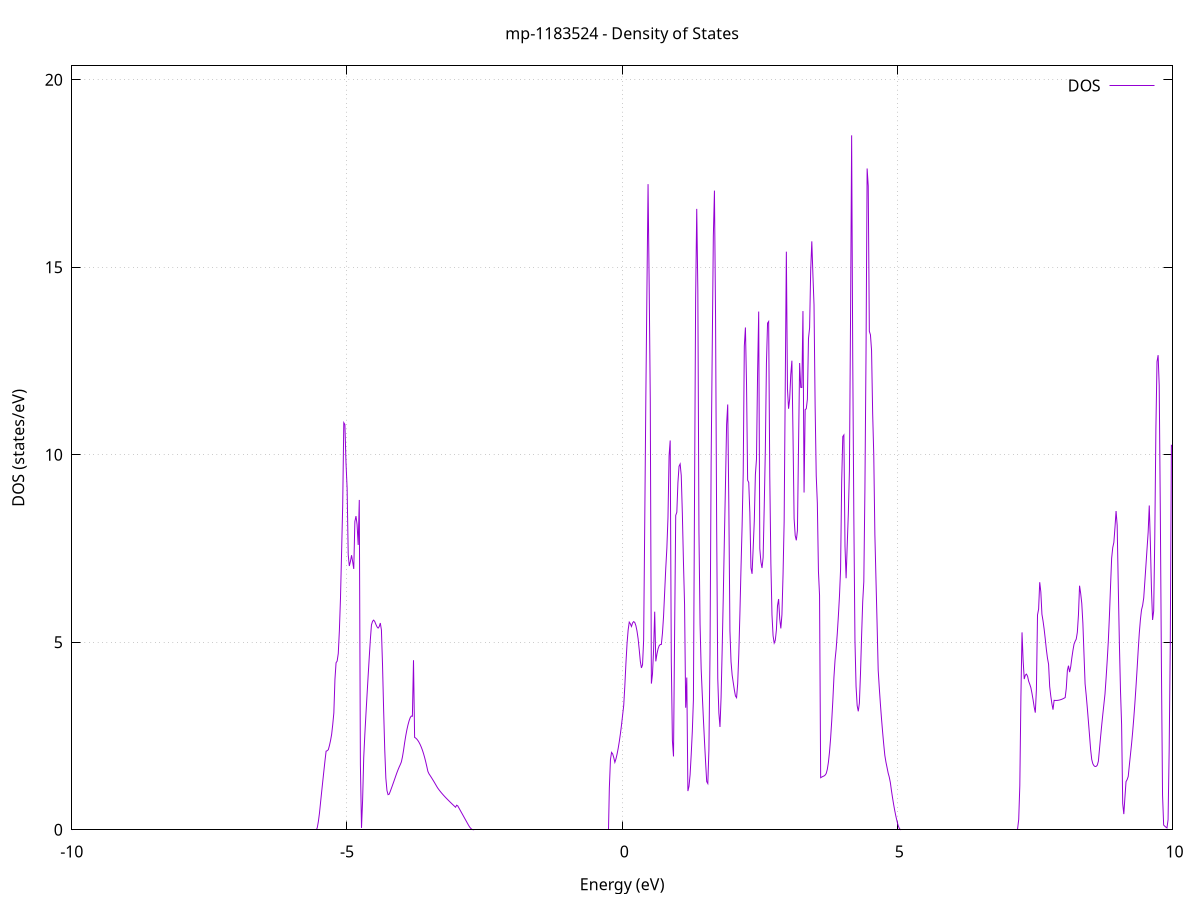 set title 'mp-1183524 - Density of States'
set xlabel 'Energy (eV)'
set ylabel 'DOS (states/eV)'
set grid
set xrange [-10:10]
set yrange [0:20.371]
set xzeroaxis lt -1
set terminal png size 800,600
set output 'mp-1183524_dos_gnuplot.png'
plot '-' using 1:2 with lines title 'DOS'
-15.350600 0.000000
-15.330500 0.000000
-15.310300 0.000000
-15.290200 0.000000
-15.270100 0.000000
-15.250000 0.000000
-15.229900 0.000000
-15.209800 0.000000
-15.189700 0.000000
-15.169600 0.000000
-15.149500 0.000000
-15.129400 0.000000
-15.109300 0.000000
-15.089200 0.000000
-15.069100 0.000000
-15.049000 0.000000
-15.028900 0.000000
-15.008800 0.000000
-14.988700 0.000000
-14.968600 0.000000
-14.948500 0.000000
-14.928400 0.000000
-14.908300 0.000000
-14.888200 0.000000
-14.868100 0.000000
-14.848000 0.000000
-14.827900 0.000000
-14.807800 0.000000
-14.787700 0.000000
-14.767600 0.000000
-14.747400 0.000000
-14.727300 0.000000
-14.707200 0.000000
-14.687100 0.000000
-14.667000 0.000000
-14.646900 0.000000
-14.626800 0.000000
-14.606700 0.000000
-14.586600 0.000000
-14.566500 0.000000
-14.546400 0.000000
-14.526300 0.000000
-14.506200 0.000000
-14.486100 0.000000
-14.466000 0.000000
-14.445900 0.000000
-14.425800 0.000000
-14.405700 0.000000
-14.385600 0.000000
-14.365500 0.000000
-14.345400 0.000000
-14.325300 0.000000
-14.305200 0.000000
-14.285100 0.000000
-14.265000 0.000000
-14.244900 0.000000
-14.224800 0.000000
-14.204700 0.000000
-14.184600 0.000000
-14.164400 0.000000
-14.144300 0.000000
-14.124200 0.000000
-14.104100 0.000000
-14.084000 0.000000
-14.063900 0.000000
-14.043800 0.000000
-14.023700 0.000000
-14.003600 0.000000
-13.983500 0.000000
-13.963400 0.000000
-13.943300 0.000000
-13.923200 0.000000
-13.903100 0.000000
-13.883000 0.000000
-13.862900 0.000000
-13.842800 0.000000
-13.822700 0.000000
-13.802600 0.000000
-13.782500 0.000000
-13.762400 0.000000
-13.742300 0.000000
-13.722200 0.000000
-13.702100 0.000000
-13.682000 0.000000
-13.661900 0.000000
-13.641800 0.000000
-13.621700 0.000000
-13.601600 0.000000
-13.581400 0.000000
-13.561300 0.000000
-13.541200 0.000000
-13.521100 0.000400
-13.501000 0.061700
-13.480900 0.226800
-13.460800 0.495600
-13.440700 0.868100
-13.420600 1.344400
-13.400500 1.266100
-13.380400 1.338500
-13.360300 1.482100
-13.340200 1.630000
-13.320100 1.782100
-13.300000 1.938500
-13.279900 2.099200
-13.259800 2.264000
-13.239700 2.431600
-13.219600 2.601100
-13.199500 2.772400
-13.179400 2.946000
-13.159300 3.156900
-13.139200 3.453000
-13.119100 3.953300
-13.099000 4.455900
-13.078900 5.094100
-13.058800 5.641300
-13.038700 6.016100
-13.018600 6.218300
-12.998400 6.248200
-12.978300 6.105600
-12.958200 10.215400
-12.938100 2.654700
-12.918000 0.000000
-12.897900 0.000000
-12.877800 0.000000
-12.857700 0.296200
-12.837600 2.109400
-12.817500 3.815700
-12.797400 5.493100
-12.777300 6.569200
-12.757200 7.043900
-12.737100 10.840900
-12.717000 7.457100
-12.696900 5.719800
-12.676800 5.415100
-12.656700 5.284600
-12.636600 5.079200
-12.616500 4.798900
-12.596400 4.319500
-12.576300 3.577500
-12.556200 2.893100
-12.536100 2.410700
-12.516000 2.226400
-12.495900 2.059700
-12.475800 1.898300
-12.455700 1.742000
-12.435500 1.591000
-12.415400 1.445300
-12.395300 1.304800
-12.375200 1.169500
-12.355100 0.987100
-12.335000 0.812000
-12.314900 0.635500
-12.294800 0.474100
-12.274700 0.336300
-12.254600 0.222100
-12.234500 0.131600
-12.214400 0.064600
-12.194300 0.021200
-12.174200 0.001400
-12.154100 0.000000
-12.134000 0.000000
-12.113900 0.000000
-12.093800 0.000000
-12.073700 0.000000
-12.053600 0.000000
-12.033500 0.000000
-12.013400 0.000000
-11.993300 6.898800
-11.973200 14.935800
-11.953100 14.950400
-11.933000 26.020300
-11.912900 27.076000
-11.892800 18.926500
-11.872700 12.301500
-11.852500 11.006400
-11.832400 10.680400
-11.812300 11.590200
-11.792200 13.149200
-11.772100 13.304500
-11.752000 9.090200
-11.731900 5.505000
-11.711800 4.741000
-11.691700 12.781400
-11.671600 19.134000
-11.651500 39.141600
-11.631400 19.720600
-11.611300 6.682900
-11.591200 4.657200
-11.571100 16.480800
-11.551000 26.200300
-11.530900 26.683700
-11.510800 19.487000
-11.490700 6.301600
-11.470600 0.000000
-11.450500 0.000000
-11.430400 0.000000
-11.410300 0.000000
-11.390200 0.000000
-11.370100 0.000000
-11.350000 0.000000
-11.329900 0.000000
-11.309800 0.000000
-11.289700 0.000000
-11.269500 0.000000
-11.249400 0.000000
-11.229300 0.000000
-11.209200 0.000000
-11.189100 0.000000
-11.169000 0.000000
-11.148900 0.000000
-11.128800 0.000000
-11.108700 0.000000
-11.088600 0.000000
-11.068500 0.000000
-11.048400 0.000000
-11.028300 0.000000
-11.008200 0.000000
-10.988100 0.000000
-10.968000 0.000000
-10.947900 0.000000
-10.927800 0.000000
-10.907700 0.000000
-10.887600 0.000000
-10.867500 0.000000
-10.847400 0.000000
-10.827300 0.000000
-10.807200 0.000000
-10.787100 0.000000
-10.767000 0.000000
-10.746900 0.000000
-10.726800 0.000000
-10.706600 0.000000
-10.686500 0.000000
-10.666400 0.000000
-10.646300 0.000000
-10.626200 0.000000
-10.606100 0.000000
-10.586000 0.000000
-10.565900 0.000000
-10.545800 0.000000
-10.525700 0.000000
-10.505600 0.000000
-10.485500 0.000000
-10.465400 0.000000
-10.445300 0.000000
-10.425200 0.000000
-10.405100 0.000000
-10.385000 0.000000
-10.364900 0.000000
-10.344800 0.000000
-10.324700 0.000000
-10.304600 0.000000
-10.284500 0.000000
-10.264400 0.000000
-10.244300 0.000000
-10.224200 0.000000
-10.204100 0.000000
-10.184000 0.000000
-10.163900 0.000000
-10.143800 0.000000
-10.123600 0.000000
-10.103500 0.000000
-10.083400 0.000000
-10.063300 0.000000
-10.043200 0.000000
-10.023100 0.000000
-10.003000 0.000000
-9.982900 0.000000
-9.962800 0.000000
-9.942700 0.000000
-9.922600 0.000000
-9.902500 0.000000
-9.882400 0.000000
-9.862300 0.000000
-9.842200 0.000000
-9.822100 0.000000
-9.802000 0.000000
-9.781900 0.000000
-9.761800 0.000000
-9.741700 0.000000
-9.721600 0.000000
-9.701500 0.000000
-9.681400 0.000000
-9.661300 0.000000
-9.641200 0.000000
-9.621100 0.000000
-9.601000 0.000000
-9.580900 0.000000
-9.560800 0.000000
-9.540600 0.000000
-9.520500 0.000000
-9.500400 0.000000
-9.480300 0.000000
-9.460200 0.000000
-9.440100 0.000000
-9.420000 0.000000
-9.399900 0.000000
-9.379800 0.000000
-9.359700 0.000000
-9.339600 0.000000
-9.319500 0.000000
-9.299400 0.000000
-9.279300 0.000000
-9.259200 0.000000
-9.239100 0.000000
-9.219000 0.000000
-9.198900 0.000000
-9.178800 0.000000
-9.158700 0.000000
-9.138600 0.000000
-9.118500 0.000000
-9.098400 0.000000
-9.078300 0.000000
-9.058200 0.000000
-9.038100 0.000000
-9.018000 0.000000
-8.997900 0.000000
-8.977800 0.000000
-8.957600 0.000000
-8.937500 0.000000
-8.917400 0.000000
-8.897300 0.000000
-8.877200 0.000000
-8.857100 0.000000
-8.837000 0.000000
-8.816900 0.000000
-8.796800 0.000000
-8.776700 0.000000
-8.756600 0.000000
-8.736500 0.000000
-8.716400 0.000000
-8.696300 0.000000
-8.676200 0.000000
-8.656100 0.000000
-8.636000 0.000000
-8.615900 0.000000
-8.595800 0.000000
-8.575700 0.000000
-8.555600 0.000000
-8.535500 0.000000
-8.515400 0.000000
-8.495300 0.000000
-8.475200 0.000000
-8.455100 0.000000
-8.435000 0.000000
-8.414900 0.000000
-8.394700 0.000000
-8.374600 0.000000
-8.354500 0.000000
-8.334400 0.000000
-8.314300 0.000000
-8.294200 0.000000
-8.274100 0.000000
-8.254000 0.000000
-8.233900 0.000000
-8.213800 0.000000
-8.193700 0.000000
-8.173600 0.000000
-8.153500 0.000000
-8.133400 0.000000
-8.113300 0.000000
-8.093200 0.000000
-8.073100 0.000000
-8.053000 0.000000
-8.032900 0.000000
-8.012800 0.000000
-7.992700 0.000000
-7.972600 0.000000
-7.952500 0.000000
-7.932400 0.000000
-7.912300 0.000000
-7.892200 0.000000
-7.872100 0.000000
-7.852000 0.000000
-7.831900 0.000000
-7.811700 0.000000
-7.791600 0.000000
-7.771500 0.000000
-7.751400 0.000000
-7.731300 0.000000
-7.711200 0.000000
-7.691100 0.000000
-7.671000 0.000000
-7.650900 0.000000
-7.630800 0.000000
-7.610700 0.000000
-7.590600 0.000000
-7.570500 0.000000
-7.550400 0.000000
-7.530300 0.000000
-7.510200 0.000000
-7.490100 0.000000
-7.470000 0.000000
-7.449900 0.000000
-7.429800 0.000000
-7.409700 0.000000
-7.389600 0.000000
-7.369500 0.000000
-7.349400 0.000000
-7.329300 0.000000
-7.309200 0.000000
-7.289100 0.000000
-7.269000 0.000000
-7.248900 0.000000
-7.228700 0.000000
-7.208600 0.000000
-7.188500 0.000000
-7.168400 0.000000
-7.148300 0.000000
-7.128200 0.000000
-7.108100 0.000000
-7.088000 0.000000
-7.067900 0.000000
-7.047800 0.000000
-7.027700 0.000000
-7.007600 0.000000
-6.987500 0.000000
-6.967400 0.000000
-6.947300 0.000000
-6.927200 0.000000
-6.907100 0.000000
-6.887000 0.000000
-6.866900 0.000000
-6.846800 0.000000
-6.826700 0.000000
-6.806600 0.000000
-6.786500 0.000000
-6.766400 0.000000
-6.746300 0.000000
-6.726200 0.000000
-6.706100 0.000000
-6.686000 0.000000
-6.665800 0.000000
-6.645700 0.000000
-6.625600 0.000000
-6.605500 0.000000
-6.585400 0.000000
-6.565300 0.000000
-6.545200 0.000000
-6.525100 0.000000
-6.505000 0.000000
-6.484900 0.000000
-6.464800 0.000000
-6.444700 0.000000
-6.424600 0.000000
-6.404500 0.000000
-6.384400 0.000000
-6.364300 0.000000
-6.344200 0.000000
-6.324100 0.000000
-6.304000 0.000000
-6.283900 0.000000
-6.263800 0.000000
-6.243700 0.000000
-6.223600 0.000000
-6.203500 0.000000
-6.183400 0.000000
-6.163300 0.000000
-6.143200 0.000000
-6.123100 0.000000
-6.103000 0.000000
-6.082800 0.000000
-6.062700 0.000000
-6.042600 0.000000
-6.022500 0.000000
-6.002400 0.000000
-5.982300 0.000000
-5.962200 0.000000
-5.942100 0.000000
-5.922000 0.000000
-5.901900 0.000000
-5.881800 0.000000
-5.861700 0.000000
-5.841600 0.000000
-5.821500 0.000000
-5.801400 0.000000
-5.781300 0.000000
-5.761200 0.000000
-5.741100 0.000000
-5.721000 0.000000
-5.700900 0.000000
-5.680800 0.000000
-5.660700 0.000000
-5.640600 0.000000
-5.620500 0.000000
-5.600400 0.000000
-5.580300 0.000000
-5.560200 0.000000
-5.540100 0.054300
-5.520000 0.217200
-5.499800 0.442300
-5.479700 0.730800
-5.459600 1.016400
-5.439500 1.296900
-5.419400 1.572200
-5.399300 1.842400
-5.379200 2.095700
-5.359100 2.109000
-5.339000 2.135700
-5.318900 2.243900
-5.298800 2.377400
-5.278700 2.542200
-5.258600 2.805200
-5.238500 3.115200
-5.218400 4.012500
-5.198300 4.453700
-5.178200 4.498900
-5.158100 4.701100
-5.138000 5.309100
-5.117900 6.169700
-5.097800 7.395300
-5.077700 8.642400
-5.057600 10.855800
-5.037500 10.804400
-5.017400 9.771700
-4.997300 9.111000
-4.977200 7.330700
-4.957100 7.034600
-4.937000 7.154600
-4.916800 7.321300
-4.896700 7.151600
-4.876600 6.955900
-4.856500 8.219100
-4.836400 8.364900
-4.816300 8.141200
-4.796200 7.596400
-4.776100 8.795300
-4.756000 1.735800
-4.735900 0.049400
-4.715800 0.785800
-4.695700 1.922600
-4.675600 2.534800
-4.655500 3.077200
-4.635400 3.593100
-4.615300 4.104200
-4.595200 4.597400
-4.575100 5.072700
-4.555000 5.462800
-4.534900 5.561400
-4.514800 5.591100
-4.494700 5.551800
-4.474600 5.477800
-4.454500 5.413000
-4.434400 5.378900
-4.414300 5.416800
-4.394200 5.513100
-4.374100 5.328700
-4.353900 4.395900
-4.333800 3.193100
-4.313700 2.141000
-4.293600 1.378300
-4.273500 1.048000
-4.253400 0.936300
-4.233300 0.948800
-4.213200 1.023600
-4.193100 1.104100
-4.173000 1.185800
-4.152900 1.268900
-4.132800 1.353300
-4.112700 1.439000
-4.092600 1.522000
-4.072500 1.599000
-4.052400 1.670000
-4.032300 1.735000
-4.012200 1.806700
-3.992100 1.940700
-3.972000 2.118400
-3.951900 2.324600
-3.931800 2.506300
-3.911700 2.663500
-3.891600 2.796200
-3.871500 2.904500
-3.851400 2.988100
-3.831300 3.032500
-3.811200 3.028100
-3.791100 4.521300
-3.770900 2.464100
-3.750800 2.445500
-3.730700 2.417200
-3.710600 2.379000
-3.690500 2.331200
-3.670400 2.273600
-3.650300 2.206200
-3.630200 2.127800
-3.610100 2.037000
-3.590000 1.933800
-3.569900 1.818100
-3.549800 1.690000
-3.529700 1.557000
-3.509600 1.492300
-3.489500 1.447700
-3.469400 1.401900
-3.449300 1.355000
-3.429200 1.306800
-3.409100 1.257500
-3.389000 1.207100
-3.368900 1.155500
-3.348800 1.108400
-3.328700 1.068300
-3.308600 1.030100
-3.288500 0.993800
-3.268400 0.959000
-3.248300 0.925400
-3.228200 0.892800
-3.208100 0.861300
-3.187900 0.830800
-3.167800 0.800900
-3.147700 0.771300
-3.127600 0.742000
-3.107500 0.713200
-3.087400 0.684700
-3.067300 0.656600
-3.047200 0.628800
-3.027100 0.601400
-3.007000 0.655500
-2.986900 0.637100
-2.966800 0.584200
-2.946700 0.531200
-2.926600 0.478200
-2.906500 0.425300
-2.886400 0.372400
-2.866300 0.319400
-2.846200 0.266500
-2.826100 0.213600
-2.806000 0.160700
-2.785900 0.108000
-2.765800 0.063200
-2.745700 0.030300
-2.725600 0.009400
-2.705500 0.000400
-2.685400 0.000000
-2.665300 0.000000
-2.645200 0.000000
-2.625000 0.000000
-2.604900 0.000000
-2.584800 0.000000
-2.564700 0.000000
-2.544600 0.000000
-2.524500 0.000000
-2.504400 0.000000
-2.484300 0.000000
-2.464200 0.000000
-2.444100 0.000000
-2.424000 0.000000
-2.403900 0.000000
-2.383800 0.000000
-2.363700 0.000000
-2.343600 0.000000
-2.323500 0.000000
-2.303400 0.000000
-2.283300 0.000000
-2.263200 0.000000
-2.243100 0.000000
-2.223000 0.000000
-2.202900 0.000000
-2.182800 0.000000
-2.162700 0.000000
-2.142600 0.000000
-2.122500 0.000000
-2.102400 0.000000
-2.082300 0.000000
-2.062200 0.000000
-2.042000 0.000000
-2.021900 0.000000
-2.001800 0.000000
-1.981700 0.000000
-1.961600 0.000000
-1.941500 0.000000
-1.921400 0.000000
-1.901300 0.000000
-1.881200 0.000000
-1.861100 0.000000
-1.841000 0.000000
-1.820900 0.000000
-1.800800 0.000000
-1.780700 0.000000
-1.760600 0.000000
-1.740500 0.000000
-1.720400 0.000000
-1.700300 0.000000
-1.680200 0.000000
-1.660100 0.000000
-1.640000 0.000000
-1.619900 0.000000
-1.599800 0.000000
-1.579700 0.000000
-1.559600 0.000000
-1.539500 0.000000
-1.519400 0.000000
-1.499300 0.000000
-1.479200 0.000000
-1.459000 0.000000
-1.438900 0.000000
-1.418800 0.000000
-1.398700 0.000000
-1.378600 0.000000
-1.358500 0.000000
-1.338400 0.000000
-1.318300 0.000000
-1.298200 0.000000
-1.278100 0.000000
-1.258000 0.000000
-1.237900 0.000000
-1.217800 0.000000
-1.197700 0.000000
-1.177600 0.000000
-1.157500 0.000000
-1.137400 0.000000
-1.117300 0.000000
-1.097200 0.000000
-1.077100 0.000000
-1.057000 0.000000
-1.036900 0.000000
-1.016800 0.000000
-0.996700 0.000000
-0.976600 0.000000
-0.956500 0.000000
-0.936400 0.000000
-0.916300 0.000000
-0.896100 0.000000
-0.876000 0.000000
-0.855900 0.000000
-0.835800 0.000000
-0.815700 0.000000
-0.795600 0.000000
-0.775500 0.000000
-0.755400 0.000000
-0.735300 0.000000
-0.715200 0.000000
-0.695100 0.000000
-0.675000 0.000000
-0.654900 0.000000
-0.634800 0.000000
-0.614700 0.000000
-0.594600 0.000000
-0.574500 0.000000
-0.554400 0.000000
-0.534300 0.000000
-0.514200 0.000000
-0.494100 0.000000
-0.474000 0.000000
-0.453900 0.000000
-0.433800 0.000000
-0.413700 0.000000
-0.393600 0.000000
-0.373500 0.000000
-0.353400 0.000000
-0.333300 0.000000
-0.313100 0.000000
-0.293000 0.000000
-0.272900 0.000000
-0.252800 0.000000
-0.232700 1.108400
-0.212600 1.869000
-0.192500 2.063500
-0.172400 2.024000
-0.152300 1.924100
-0.132200 1.799100
-0.112100 1.893100
-0.092000 2.018600
-0.071900 2.171500
-0.051800 2.351500
-0.031700 2.558900
-0.011600 2.793400
0.008500 3.055200
0.028600 3.316100
0.048700 3.833400
0.068800 4.441300
0.088900 4.962200
0.109000 5.327400
0.129100 5.537000
0.149200 5.493700
0.169300 5.421000
0.189400 5.516100
0.209500 5.551600
0.229600 5.527400
0.249700 5.443500
0.269900 5.299300
0.290000 5.096200
0.310100 4.807800
0.330200 4.491100
0.350300 4.315800
0.370400 4.400100
0.390500 5.056800
0.410600 8.185400
0.430700 11.531800
0.450800 14.448600
0.470900 17.217000
0.491000 14.555200
0.511100 11.485000
0.531200 3.897700
0.551300 4.152100
0.571400 4.796100
0.591500 5.815800
0.611600 4.491300
0.631700 4.680900
0.651800 4.821100
0.671900 4.907000
0.692000 4.938600
0.712100 4.942100
0.732200 5.238000
0.752300 5.691400
0.772400 6.329500
0.792500 6.973900
0.812600 7.510400
0.832700 8.321900
0.852900 9.976800
0.873000 10.381600
0.893100 4.500000
0.913200 2.377300
0.933300 1.955300
0.953400 5.264000
0.973500 8.384000
0.993600 8.467800
1.013700 9.261800
1.033800 9.694400
1.053900 9.756100
1.074000 9.447000
1.094100 8.426600
1.114200 7.123600
1.134300 5.995700
1.154400 3.255100
1.174500 4.059300
1.194600 1.032300
1.214700 1.160600
1.234800 1.470000
1.254900 2.004800
1.275000 2.619200
1.295100 3.475500
1.315200 8.870500
1.335300 14.170700
1.355400 16.558400
1.375500 14.375900
1.395600 7.952400
1.415800 5.481300
1.435900 4.288100
1.456000 3.601300
1.476100 2.963100
1.496200 2.364100
1.516300 1.804400
1.536400 1.284000
1.556500 1.232400
1.576600 2.125300
1.596700 4.719100
1.616800 9.773800
1.636900 12.814500
1.657000 15.828200
1.677100 17.045200
1.697200 13.671800
1.717300 8.091500
1.737400 4.034200
1.757500 3.115600
1.777600 2.741600
1.797700 3.535300
1.817800 4.814600
1.837900 6.235900
1.858000 7.792800
1.878100 9.247000
1.898200 10.812400
1.918300 11.341600
1.938400 8.678300
1.958500 5.304100
1.978600 4.479700
1.998800 4.126700
2.018900 3.924900
2.039000 3.727500
2.059100 3.566700
2.079200 3.522900
2.099300 3.893600
2.119400 4.687800
2.139500 5.756000
2.159600 6.969200
2.179700 8.105100
2.199800 9.503700
2.219900 12.898100
2.240000 13.394600
2.260100 11.877500
2.280200 9.322700
2.300300 9.260300
2.320400 8.452600
2.340500 6.984100
2.360600 6.825500
2.380700 7.502500
2.400800 8.224700
2.420900 9.467300
2.441000 9.885200
2.461100 12.183800
2.481200 13.819100
2.501300 7.498200
2.521400 7.139900
2.541500 6.980900
2.561600 7.265100
2.581800 8.627400
2.601900 10.137400
2.622000 12.449900
2.642100 13.510600
2.662200 13.555100
2.682300 9.448000
2.702400 7.103600
2.722500 5.730200
2.742600 5.173800
2.762700 4.980400
2.782800 5.053000
2.802900 5.328500
2.823000 5.975900
2.843100 6.153500
2.863200 5.630100
2.883300 5.370000
2.903400 5.736200
2.923500 6.801200
2.943600 8.219000
2.963700 11.838000
2.983800 15.416700
3.003900 11.752200
3.024000 11.227300
3.044100 11.490300
3.064200 12.140700
3.084300 12.509300
3.104400 10.542100
3.124500 8.298000
3.144700 7.844700
3.164800 7.719100
3.184900 7.982100
3.205000 10.243300
3.225100 12.446700
3.245200 11.797800
3.265300 11.795000
3.285400 13.832100
3.305500 8.994300
3.325600 11.204400
3.345700 11.227000
3.365800 11.477900
3.385900 13.103800
3.406000 13.383600
3.426100 14.926800
3.446200 15.692100
3.466300 14.800000
3.486400 13.996900
3.506500 11.297000
3.526600 9.441400
3.546700 8.711500
3.566800 6.891300
3.586900 6.245300
3.607000 1.388500
3.627100 1.406400
3.647200 1.421300
3.667300 1.434300
3.687400 1.457100
3.707500 1.499300
3.727700 1.610000
3.747800 1.801100
3.767900 2.075000
3.788000 2.442500
3.808100 2.902400
3.828200 3.444200
3.848300 4.067200
3.868400 4.526100
3.888500 4.818700
3.908600 5.222400
3.928700 5.696500
3.948800 6.228500
3.968900 6.938600
3.989000 9.290800
4.009100 10.486700
4.029200 10.529400
4.049300 7.563300
4.069400 6.708100
4.089500 7.583700
4.109600 8.420100
4.129700 9.574800
4.149800 13.613600
4.169900 18.519300
4.190000 12.554700
4.210100 8.311700
4.230200 5.047600
4.250300 3.821500
4.270400 3.311200
4.290500 3.159200
4.310700 3.378800
4.330800 4.164400
4.350900 5.171500
4.371000 6.077400
4.391100 6.616300
4.411200 9.081100
4.431300 12.689300
4.451400 17.634700
4.471500 17.168000
4.491600 13.294200
4.511700 13.198800
4.531800 12.786300
4.551900 11.106200
4.572000 9.986000
4.592100 7.871500
4.612200 6.673100
4.632300 5.498900
4.652400 4.256300
4.672500 3.781500
4.692600 3.352900
4.712700 2.962000
4.732800 2.605700
4.752900 2.279700
4.773000 1.984600
4.793100 1.805500
4.813200 1.661400
4.833300 1.514200
4.853400 1.406200
4.873500 1.258200
4.893700 1.041500
4.913800 0.846300
4.933900 0.667500
4.954000 0.505200
4.974100 0.359300
4.994200 0.229900
5.014300 0.118600
5.034400 0.041800
5.054500 0.004200
5.074600 0.000000
5.094700 0.000000
5.114800 0.000000
5.134900 0.000000
5.155000 0.000000
5.175100 0.000000
5.195200 0.000000
5.215300 0.000000
5.235400 0.000000
5.255500 0.000000
5.275600 0.000000
5.295700 0.000000
5.315800 0.000000
5.335900 0.000000
5.356000 0.000000
5.376100 0.000000
5.396200 0.000000
5.416300 0.000000
5.436400 0.000000
5.456600 0.000000
5.476700 0.000000
5.496800 0.000000
5.516900 0.000000
5.537000 0.000000
5.557100 0.000000
5.577200 0.000000
5.597300 0.000000
5.617400 0.000000
5.637500 0.000000
5.657600 0.000000
5.677700 0.000000
5.697800 0.000000
5.717900 0.000000
5.738000 0.000000
5.758100 0.000000
5.778200 0.000000
5.798300 0.000000
5.818400 0.000000
5.838500 0.000000
5.858600 0.000000
5.878700 0.000000
5.898800 0.000000
5.918900 0.000000
5.939000 0.000000
5.959100 0.000000
5.979200 0.000000
5.999300 0.000000
6.019400 0.000000
6.039600 0.000000
6.059700 0.000000
6.079800 0.000000
6.099900 0.000000
6.120000 0.000000
6.140100 0.000000
6.160200 0.000000
6.180300 0.000000
6.200400 0.000000
6.220500 0.000000
6.240600 0.000000
6.260700 0.000000
6.280800 0.000000
6.300900 0.000000
6.321000 0.000000
6.341100 0.000000
6.361200 0.000000
6.381300 0.000000
6.401400 0.000000
6.421500 0.000000
6.441600 0.000000
6.461700 0.000000
6.481800 0.000000
6.501900 0.000000
6.522000 0.000000
6.542100 0.000000
6.562200 0.000000
6.582300 0.000000
6.602400 0.000000
6.622600 0.000000
6.642700 0.000000
6.662800 0.000000
6.682900 0.000000
6.703000 0.000000
6.723100 0.000000
6.743200 0.000000
6.763300 0.000000
6.783400 0.000000
6.803500 0.000000
6.823600 0.000000
6.843700 0.000000
6.863800 0.000000
6.883900 0.000000
6.904000 0.000000
6.924100 0.000000
6.944200 0.000000
6.964300 0.000000
6.984400 0.000000
7.004500 0.000000
7.024600 0.000000
7.044700 0.000000
7.064800 0.000000
7.084900 0.000000
7.105000 0.000000
7.125100 0.000000
7.145200 0.000000
7.165300 0.000000
7.185500 0.000000
7.205600 0.272700
7.225700 1.175000
7.245800 3.556400
7.265900 5.264000
7.286000 4.514200
7.306100 4.019100
7.326200 4.125300
7.346300 4.151000
7.366400 4.096300
7.386500 3.961200
7.406600 3.881100
7.426700 3.789000
7.446800 3.637200
7.466900 3.464000
7.487000 3.270600
7.507100 3.123900
7.527200 3.739700
7.547300 5.729100
7.567400 5.885100
7.587500 6.601900
7.607600 6.341600
7.627700 5.746700
7.647800 5.568900
7.667900 5.350000
7.688000 5.090000
7.708100 4.808100
7.728200 4.577800
7.748300 4.414400
7.768500 3.819500
7.788600 3.564600
7.808700 3.361800
7.828800 3.202800
7.848900 3.451800
7.869000 3.448300
7.889100 3.448400
7.909200 3.450600
7.929300 3.455000
7.949400 3.461500
7.969500 3.470100
7.989600 3.480900
8.009700 3.493800
8.029800 3.508800
8.049900 3.526000
8.070000 3.773400
8.090100 4.250000
8.110200 4.374900
8.130300 4.205100
8.150400 4.343400
8.170500 4.577000
8.190600 4.778800
8.210700 4.948700
8.230800 5.026200
8.250900 5.084300
8.271000 5.268400
8.291100 5.728600
8.311200 6.508800
8.331300 6.305700
8.351500 6.037400
8.371600 5.506100
8.391700 4.688400
8.411800 3.891700
8.431900 3.589800
8.452000 3.252600
8.472100 2.889300
8.492200 2.519200
8.512300 2.142900
8.532400 1.875700
8.552500 1.761000
8.572600 1.709600
8.592700 1.686800
8.612800 1.690800
8.632900 1.721500
8.653000 1.826100
8.673100 2.148300
8.693200 2.474600
8.713300 2.782400
8.733400 3.072300
8.753500 3.346600
8.773600 3.623200
8.793700 4.051000
8.813800 4.516400
8.833900 5.032000
8.854000 5.707000
8.874100 6.488700
8.894200 7.241300
8.914300 7.525300
8.934500 7.663200
8.954600 8.056700
8.974700 8.499700
8.994800 8.114400
9.014900 6.487900
9.035000 4.966800
9.055100 3.711600
9.075200 2.801600
9.095300 0.701500
9.115400 0.417900
9.135500 0.861000
9.155600 1.284200
9.175700 1.336900
9.195800 1.422800
9.215900 1.720300
9.236000 2.003100
9.256100 2.287500
9.276200 2.610500
9.296300 2.972000
9.316400 3.372100
9.336500 3.810700
9.356600 4.284800
9.376700 4.787000
9.396800 5.247100
9.416900 5.602900
9.437000 5.864400
9.457100 5.980700
9.477200 6.184100
9.497400 6.617500
9.517500 7.056900
9.537600 7.496500
9.557700 7.936200
9.577800 8.647900
9.597900 7.662000
9.618000 6.400900
9.638100 5.595700
9.658200 5.835300
9.678300 7.822500
9.698400 10.699300
9.718500 12.482500
9.738600 12.657000
9.758700 11.849300
9.778800 8.469400
9.798900 4.332800
9.819000 0.927600
9.839100 0.126700
9.859200 0.096700
9.879300 0.070700
9.899400 0.048700
9.919500 0.269300
9.939600 2.134500
9.959700 4.958400
9.979800 10.250800
9.999900 10.229400
10.020000 9.999100
10.040100 10.035500
10.060200 10.160100
10.080400 10.429600
10.100500 10.748900
10.120600 10.086600
10.140700 10.271900
10.160800 10.019800
10.180900 8.033800
10.201000 7.215900
10.221100 6.921000
10.241200 7.004100
10.261300 6.785900
10.281400 6.077900
10.301500 5.170200
10.321600 3.940100
10.341700 3.700500
10.361800 3.509600
10.381900 3.338300
10.402000 3.178900
10.422100 3.031400
10.442200 2.941300
10.462300 2.826600
10.482400 2.806700
10.502500 3.031900
10.522600 3.502600
10.542700 4.184500
10.562800 5.269900
10.582900 6.038900
10.603000 6.431000
10.623100 8.167600
10.643200 8.993100
10.663400 9.309500
10.683500 9.238600
10.703600 10.528400
10.723700 9.585300
10.743800 8.030500
10.763900 6.134400
10.784000 5.066100
10.804100 4.375300
10.824200 3.681300
10.844300 2.920100
10.864400 2.842400
10.884500 3.290600
10.904600 3.703500
10.924700 4.081200
10.944800 4.423600
10.964900 4.730800
10.985000 5.144700
11.005100 5.420000
11.025200 5.520800
11.045300 5.645600
11.065400 5.864400
11.085500 5.495200
11.105600 5.833500
11.125700 6.343500
11.145800 6.215900
11.165900 5.789600
11.186000 5.088900
11.206100 4.347900
11.226300 3.625500
11.246400 2.919900
11.266500 2.225400
11.286600 1.547700
11.306700 1.196600
11.326800 3.071300
11.346900 6.260500
11.367000 4.969200
11.387100 7.734100
11.407200 9.122700
11.427300 9.966200
11.447400 10.793000
11.467500 12.034900
11.487600 12.782500
11.507700 11.722900
11.527800 10.944300
11.547900 8.622800
11.568000 11.204900
11.588100 15.081300
11.608200 9.461600
11.628300 8.685300
11.648400 8.011700
11.668500 7.281500
11.688600 6.524700
11.708700 5.748800
11.728800 5.251000
11.748900 5.534100
11.769000 5.287600
11.789100 0.000000
11.809300 0.000000
11.829400 0.000000
11.849500 0.000000
11.869600 0.000000
11.889700 0.000000
11.909800 0.000000
11.929900 0.000000
11.950000 0.000000
11.970100 0.000000
11.990200 0.000000
12.010300 0.000000
12.030400 0.000000
12.050500 0.000000
12.070600 0.000000
12.090700 0.000000
12.110800 0.000000
12.130900 0.000000
12.151000 0.000000
12.171100 0.000000
12.191200 0.000000
12.211300 0.000000
12.231400 0.000000
12.251500 0.000000
12.271600 0.000000
12.291700 0.000000
12.311800 0.000000
12.331900 0.000000
12.352000 0.000000
12.372100 0.000000
12.392300 0.000000
12.412400 0.000000
12.432500 0.000000
12.452600 0.000000
12.472700 0.000000
12.492800 0.000000
12.512900 0.000000
12.533000 0.000000
12.553100 0.000000
12.573200 0.000000
12.593300 0.000000
12.613400 0.000000
12.633500 0.000000
12.653600 0.000000
12.673700 0.000000
12.693800 0.000000
12.713900 0.000000
12.734000 0.000000
12.754100 0.000000
12.774200 0.000000
12.794300 0.000000
12.814400 0.000000
12.834500 0.000000
12.854600 0.000000
12.874700 0.000000
12.894800 0.000000
12.914900 0.000000
12.935000 0.000000
12.955100 0.000000
12.975300 0.000000
12.995400 0.000000
13.015500 0.000000
13.035600 0.000000
13.055700 0.000000
13.075800 0.000000
13.095900 0.000000
13.116000 0.000000
13.136100 0.000000
13.156200 0.000000
13.176300 0.000000
13.196400 0.000000
13.216500 0.000000
13.236600 0.000000
13.256700 0.000000
13.276800 0.000000
13.296900 0.000000
13.317000 0.000000
13.337100 0.000000
13.357200 0.000000
13.377300 0.000000
13.397400 0.000000
13.417500 0.000000
13.437600 0.000000
13.457700 0.000000
13.477800 0.000000
13.497900 0.000000
13.518000 0.000000
13.538200 0.000000
13.558300 0.000000
13.578400 0.000000
13.598500 0.000000
13.618600 0.000000
13.638700 0.000000
13.658800 0.000000
13.678900 0.000000
13.699000 0.000000
13.719100 0.000000
13.739200 0.006500
13.759300 0.040600
13.779400 0.103900
13.799500 0.196400
13.819600 0.318100
13.839700 0.469000
13.859800 0.649100
13.879900 0.858300
13.900000 1.096800
13.920100 1.186000
13.940200 1.249200
13.960300 1.312200
13.980400 1.375000
14.000500 1.437700
14.020600 1.500200
14.040700 1.564300
14.060800 1.639700
14.080900 1.716100
14.101000 1.793400
14.121200 1.871600
14.141300 1.950600
14.161400 2.030600
14.181500 2.111900
14.201600 2.196700
14.221700 2.285500
14.241800 2.378500
14.261900 2.476500
14.282000 2.579300
14.302100 2.715400
14.322200 3.007000
14.342300 3.221800
14.362400 3.409500
14.382500 3.595500
14.402600 3.780800
14.422700 3.966300
14.442800 4.152000
14.462900 4.345800
14.483000 4.638900
14.503100 4.893500
14.523200 5.118700
14.543300 5.318600
14.563400 5.524800
14.583500 5.713100
14.603600 5.850100
14.623700 5.936000
14.643800 21.805200
14.663900 8.236200
14.684000 5.246400
14.704200 4.546600
14.724300 5.142800
14.744400 5.251100
14.764500 4.813800
14.784600 4.365300
14.804700 4.146100
14.824800 5.744400
14.844900 3.986000
14.865000 3.775900
14.885100 2.886500
14.905200 2.208900
14.925300 2.153100
14.945400 2.590700
14.965500 5.308500
14.985600 6.048000
15.005700 6.449200
15.025800 6.530800
15.045900 6.292800
15.066000 5.870200
15.086100 5.775900
15.106200 5.641400
15.126300 5.158400
15.146400 5.464900
15.166500 6.637400
15.186600 8.647300
15.206700 11.210500
15.226800 15.486200
15.246900 11.222100
15.267100 8.781200
15.287200 6.738800
15.307300 5.755500
15.327400 5.170300
15.347500 4.799900
15.367600 4.842000
15.387700 5.324500
15.407800 5.869500
15.427900 5.932800
15.448000 5.962000
15.468100 5.957300
15.488200 5.925400
15.508300 5.866400
15.528400 5.780100
15.548500 5.684600
15.568600 6.189200
15.588700 6.194700
15.608800 5.694800
15.628900 5.240500
15.649000 5.895900
15.669100 8.168200
15.689200 9.913500
15.709300 10.005000
15.729400 10.276700
15.749500 8.181200
15.769600 7.828300
15.789700 7.365800
15.809800 6.845100
15.829900 6.484900
15.850100 6.104600
15.870200 5.704200
15.890300 5.298800
15.910400 5.054300
15.930500 4.842500
15.950600 5.272200
15.970700 5.425400
15.990800 4.557900
16.010900 4.253200
16.031000 4.079100
16.051100 4.034500
16.071200 4.234800
16.091300 4.547700
16.111400 4.967500
16.131500 5.975900
16.151600 5.998900
16.171700 6.106000
16.191800 6.302200
16.211900 6.502600
16.232000 6.491700
16.252100 5.908600
16.272200 5.861700
16.292300 5.862500
16.312400 5.834000
16.332500 5.623700
16.352600 5.387100
16.372700 5.127500
16.392800 4.850800
16.412900 4.554600
16.433100 4.314600
16.453200 4.202200
16.473300 4.070500
16.493400 3.920200
16.513500 3.608000
16.533600 3.879200
16.553700 3.951500
16.573800 8.665200
16.593900 6.267600
16.614000 5.460300
16.634100 5.178400
16.654200 5.001800
16.674300 4.856700
16.694400 4.746400
16.714500 4.670800
16.734600 4.630000
16.754700 4.604600
16.774800 4.596800
16.794900 5.438500
16.815000 5.468700
16.835100 5.466100
16.855200 5.284400
16.875300 4.922400
16.895400 4.389600
16.915500 3.870200
16.935600 3.428500
16.955700 3.073300
16.975800 2.785400
16.995900 2.564700
17.016100 2.400700
17.036200 2.280300
17.056300 2.181800
17.076400 2.097400
17.096500 2.041800
17.116600 2.082800
17.136700 2.144300
17.156800 2.209300
17.176900 2.275600
17.197000 2.341500
17.217100 2.416700
17.237200 2.500800
17.257300 2.593800
17.277400 2.702100
17.297500 2.839600
17.317600 2.988300
17.337700 3.210100
17.357800 3.557200
17.377900 4.144400
17.398000 5.583200
17.418100 6.832400
17.438200 7.646100
17.458300 7.946600
17.478400 7.760000
17.498500 7.480600
17.518600 7.407800
17.538700 7.068300
17.558800 6.725800
17.579000 6.380100
17.599100 6.030400
17.619200 5.665400
17.639300 5.227600
17.659400 3.017500
17.679500 3.014400
17.699600 3.246500
17.719700 3.748500
17.739800 4.187200
17.759900 4.520700
17.780000 5.009900
17.800100 5.021900
17.820200 4.883500
17.840300 4.764100
17.860400 4.665700
17.880500 4.588300
17.900600 4.531800
17.920700 4.496200
17.940800 4.413400
17.960900 4.373900
17.981000 4.357600
18.001100 4.338100
18.021200 4.315200
18.041300 4.289000
18.061400 4.259600
18.081500 4.232600
18.101600 4.211300
18.121700 4.195800
18.141800 4.219400
18.162000 5.228000
18.182100 4.275200
18.202200 3.739500
18.222300 3.793200
18.242400 3.841400
18.262500 3.884000
18.282600 3.921100
18.302700 3.952700
18.322800 3.978800
18.342900 3.999400
18.363000 4.014500
18.383100 6.996100
18.403200 9.568000
18.423300 9.619300
18.443400 9.040200
18.463500 8.940100
18.483600 8.664400
18.503700 8.198700
18.523800 7.086800
18.543900 6.071200
18.564000 6.474800
18.584100 5.438800
18.604200 4.708700
18.624300 4.009500
18.644400 3.340600
18.664500 2.701900
18.684600 2.093500
18.704700 1.695100
18.724800 1.508700
18.745000 1.332700
18.765100 1.044400
18.785200 0.621000
18.805300 0.119900
18.825400 0.011400
18.845500 0.569100
18.865600 2.328100
18.885700 4.360700
18.905800 1.861700
18.925900 1.738000
18.946000 1.727300
18.966100 1.829400
18.986200 2.048700
19.006300 2.396300
19.026400 3.335000
19.046500 4.452500
19.066600 5.621700
19.086700 6.842600
19.106800 6.175100
19.126900 5.791100
19.147000 5.571700
19.167100 5.428100
19.187200 5.278800
19.207300 5.510800
19.227400 5.624300
19.247500 5.299200
19.267600 5.262600
19.287700 5.240100
19.307900 5.196200
19.328000 5.107900
19.348100 4.886000
19.368200 4.650500
19.388300 4.435200
19.408400 4.269700
19.428500 4.204700
19.448600 4.349300
19.468700 4.672200
19.488800 5.552700
19.508900 6.317700
19.529000 7.137600
19.549100 7.527100
19.569200 7.494200
19.589300 7.383300
19.609400 7.394900
19.629500 7.558100
19.649600 7.943000
19.669700 8.446200
19.689800 8.721600
19.709900 8.464800
19.730000 8.048900
19.750100 7.837800
19.770200 7.548900
19.790300 7.478600
19.810400 7.903300
19.830500 8.607800
19.850600 9.436700
19.870700 10.273500
19.890900 10.555500
19.911000 8.829500
19.931100 9.195400
19.951200 7.968400
19.971300 5.926700
19.991400 4.990100
20.011500 5.451100
20.031600 6.252400
20.051700 6.836900
20.071800 7.123800
20.091900 7.481600
20.112000 8.064600
20.132100 8.883200
20.152200 8.087600
20.172300 7.180800
20.192400 5.585400
20.212500 5.729100
20.232600 5.985200
20.252700 6.353500
20.272800 7.421800
20.292900 7.000000
20.313000 6.601500
20.333100 6.227300
20.353200 6.074900
20.373300 6.666000
20.393400 7.223900
20.413500 6.702200
20.433600 6.381800
20.453700 6.349600
20.473900 6.218200
20.494000 5.987600
20.514100 7.987300
20.534200 6.965700
20.554300 6.544200
20.574400 5.596300
20.594500 4.791400
20.614600 4.453700
20.634700 4.727500
20.654800 5.278500
20.674900 5.884900
20.695000 6.470300
20.715100 6.704900
20.735200 6.066000
20.755300 3.676700
20.775400 2.913900
20.795500 2.392100
20.815600 2.155800
20.835700 2.062900
20.855800 1.752600
20.875900 1.563900
20.896000 1.528600
20.916100 1.598800
20.936200 1.775400
20.956300 3.977400
20.976400 7.524100
20.996500 10.509800
21.016600 11.888300
21.036700 12.435700
21.056900 11.308500
21.077000 9.105000
21.097100 7.182500
21.117200 5.826600
21.137300 4.708300
21.157400 3.372900
21.177500 2.121700
21.197600 2.076800
21.217700 2.165300
21.237800 2.269800
21.257900 2.375600
21.278000 2.892700
21.298100 3.531100
21.318200 4.278000
21.338300 5.131200
21.358400 6.097700
21.378500 7.183900
21.398600 8.389800
21.418700 9.587400
21.438800 9.752000
21.458900 8.676300
21.479000 8.867600
21.499100 7.712000
21.519200 5.988300
21.539300 5.966700
21.559400 6.589200
21.579500 7.397000
21.599600 6.587300
21.619800 5.881500
21.639900 5.452500
21.660000 5.292900
21.680100 5.151000
21.700200 5.073100
21.720300 5.066400
21.740400 5.123400
21.760500 5.173200
21.780600 5.152400
21.800700 5.115200
21.820800 5.078700
21.840900 5.027200
21.861000 5.297100
21.881100 5.207900
21.901200 5.033600
21.921300 4.774400
21.941400 4.404400
21.961500 3.919300
21.981600 3.419400
22.001700 4.169400
22.021800 4.630600
22.041900 5.386000
22.062000 6.900000
22.082100 7.729000
22.102200 7.544000
22.122300 7.339700
22.142400 7.200600
22.162500 6.949200
22.182600 7.052000
22.202800 7.509100
22.222900 8.450200
22.243000 9.824300
22.263100 10.403200
22.283200 10.063600
22.303300 9.347700
22.323400 9.113800
22.343500 8.723200
22.363600 8.298400
22.383700 8.154900
22.403800 8.087900
22.423900 7.304900
22.444000 5.761800
22.464100 4.206500
22.484200 3.685200
22.504300 3.818600
22.524400 4.297900
22.544500 4.886300
22.564600 5.483100
22.584700 6.073000
22.604800 6.663700
22.624900 7.228600
22.645000 7.734000
22.665100 8.177300
22.685200 8.574200
22.705300 7.676100
22.725400 6.500500
22.745500 5.281400
22.765600 4.716400
22.785800 4.406900
22.805900 2.894000
22.826000 1.517100
22.846100 0.896500
22.866200 0.510400
22.886300 0.357500
22.906400 0.303000
22.926500 0.248200
22.946600 0.193000
22.966700 0.138200
22.986800 0.095000
23.006900 0.050300
23.027000 0.004300
23.047100 0.000000
23.067200 0.000000
23.087300 0.000000
23.107400 0.000000
23.127500 0.000000
23.147600 0.000000
23.167700 0.000000
23.187800 0.000000
23.207900 0.000000
23.228000 0.000000
23.248100 0.000000
23.268200 0.000000
23.288300 0.000000
23.308400 0.000000
23.328500 0.000000
23.348700 0.000000
23.368800 0.000000
23.388900 0.000000
23.409000 0.000000
23.429100 0.000000
23.449200 0.000000
23.469300 0.000000
23.489400 0.000000
23.509500 0.000000
23.529600 0.000000
23.549700 0.000000
23.569800 0.000000
23.589900 0.000000
23.610000 0.000000
23.630100 0.000000
23.650200 0.000000
23.670300 0.000000
23.690400 0.000000
23.710500 0.000000
23.730600 0.000000
23.750700 0.000000
23.770800 0.000000
23.790900 0.000000
23.811000 0.000000
23.831100 0.000000
23.851200 0.000000
23.871300 0.000000
23.891400 0.000000
23.911500 0.000000
23.931700 0.000000
23.951800 0.000000
23.971900 0.000000
23.992000 0.000000
24.012100 0.000000
24.032200 0.000000
24.052300 0.000000
24.072400 0.000000
24.092500 0.000000
24.112600 0.000000
24.132700 0.000000
24.152800 0.000000
24.172900 0.000000
24.193000 0.000000
24.213100 0.000000
24.233200 0.000000
24.253300 0.000000
24.273400 0.000000
24.293500 0.000000
24.313600 0.000000
24.333700 0.000000
24.353800 0.000000
24.373900 0.000000
24.394000 0.000000
24.414100 0.000000
24.434200 0.000000
24.454300 0.000000
24.474400 0.000000
24.494500 0.000000
24.514700 0.000000
24.534800 0.000000
24.554900 0.000000
24.575000 0.000000
24.595100 0.000000
24.615200 0.000000
24.635300 0.000000
24.655400 0.000000
24.675500 0.000000
24.695600 0.000000
24.715700 0.000000
24.735800 0.000000
24.755900 0.000000
24.776000 0.000000
24.796100 0.000000
24.816200 0.000000
24.836300 0.000000
24.856400 0.000000
e
